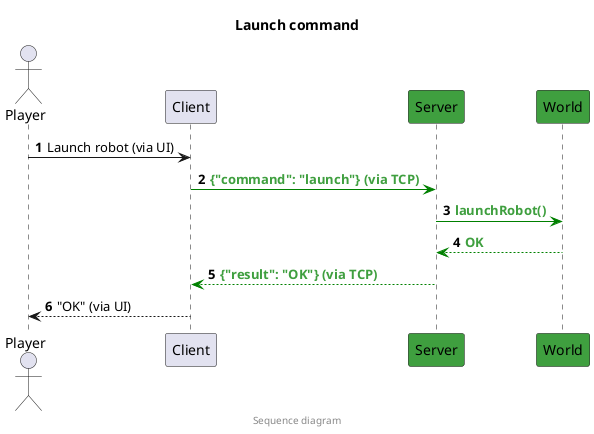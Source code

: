 @startuml

title Launch command
footer Sequence diagram

skinparam backgroundColor transparent
autonumber

actor Player
participant Client
participant Server #008000c0
participant World #008000c0

Player -> Client: Launch robot (via UI)
Client -[#green]> Server: <font color=008000c0><b>{"command": "launch"} (via TCP)
Server -[#green]> World: <font color=008000c0><b>launchRobot()
Server <-[#green]- World: <font color=008000c0><b>OK
Client <-[#green]- Server: <font color=008000c0><b>{"result": "OK"} (via TCP)
Player <-- Client: "OK" (via UI)

@enduml
